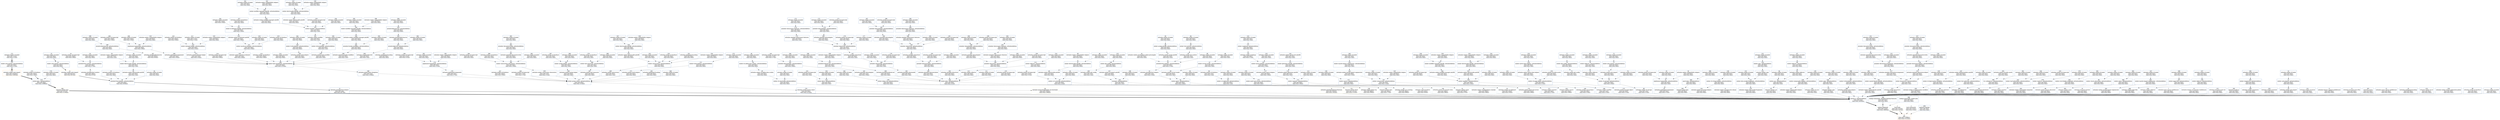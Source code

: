 digraph G { ratio = "auto"
 1 [shape=box, style=solid, colorscheme="rdylbu9", color=3, label="1\ninit\ntime.self (1298ms)\ntime.total (5142ms)"]
 4 -> 1 [penwidth=3]
 2 -> 1 [penwidth=1.5]
 3 -> 1 [penwidth=0.5]
 400 -> 1 [penwidth=0.5]
 2 [shape=box, style=solid, colorscheme="rdylbu9", color=5, label="2\nload-tasks\ntime.self (101ms)\ntime.total (101ms)"]
 3 [shape=box, style=solid, colorscheme="rdylbu9", color=6, label="3\nload-commands\ntime.self (55ms)\ntime.total (55ms)"]
 4 [shape=box, style=solid, colorscheme="rdylbu9", color=7, label="4\nlookup-command\ntime.self (22ms)\ntime.total (3683ms)"]
 5 -> 4 [penwidth=3]
 398 -> 4 [penwidth=1.5]
 399 -> 4 [penwidth=0.5]
 5 [shape=box, style=solid, colorscheme="rdylbu9", color=9, label="5\nnomad-ui: initializeAddons\ntime.self (1ms)\ntime.total (3656ms)"]
 269 -> 5 [penwidth=3]
 15 -> 5 [penwidth=1.5]
 276 -> 5 [penwidth=0.5]
 36 -> 5 [penwidth=0.5]
 14 -> 5 [penwidth=0.5]
 231 -> 5 [penwidth=0.5]
 238 -> 5 [penwidth=0.5]
 159 -> 5 [penwidth=0.5]
 42 -> 5 [penwidth=0.5]
 6 -> 5 [penwidth=0.5]
 104 -> 5 [penwidth=0.5]
 53 -> 5 [penwidth=0.5]
 95 -> 5 [penwidth=0.5]
 91 -> 5 [penwidth=0.5]
 374 -> 5 [penwidth=0.5]
 111 -> 5 [penwidth=0.5]
 156 -> 5 [penwidth=0.5]
 140 -> 5 [penwidth=0.5]
 248 -> 5 [penwidth=0.5]
 123 -> 5 [penwidth=0.5]
 69 -> 5 [penwidth=0.5]
 30 -> 5 [penwidth=0.5]
 394 -> 5 [penwidth=0.5]
 134 -> 5 [penwidth=0.5]
 9 -> 5 [penwidth=0.5]
 150 -> 5 [penwidth=0.5]
 82 -> 5 [penwidth=0.5]
 137 -> 5 [penwidth=0.5]
 130 -> 5 [penwidth=0.5]
 147 -> 5 [penwidth=0.5]
 386 -> 5 [penwidth=0.5]
 260 -> 5 [penwidth=0.5]
 215 -> 5 [penwidth=0.5]
 100 -> 5 [penwidth=0.5]
 96 -> 5 [penwidth=0.5]
 389 -> 5 [penwidth=0.5]
 241 -> 5 [penwidth=0.5]
 377 -> 5 [penwidth=0.5]
 263 -> 5 [penwidth=0.5]
 88 -> 5 [penwidth=0.5]
 383 -> 5 [penwidth=0.5]
 10 -> 5 [penwidth=0.5]
 245 -> 5 [penwidth=0.5]
 266 -> 5 [penwidth=0.5]
 235 -> 5 [penwidth=0.5]
 7 -> 5 [penwidth=0.5]
 13 -> 5 [penwidth=0.5]
 132 -> 5 [penwidth=0.5]
 393 -> 5 [penwidth=0.5]
 380 -> 5 [penwidth=0.5]
 103 -> 5 [penwidth=0.5]
 50 -> 5 [penwidth=0.5]
 131 -> 5 [penwidth=0.5]
 8 -> 5 [penwidth=0.5]
 11 -> 5 [penwidth=0.5]
 397 -> 5 [penwidth=0.5]
 12 -> 5 [penwidth=0.5]
 35 -> 5 [penwidth=0.5]
 133 -> 5 [penwidth=0.5]
 230 -> 5 [penwidth=0.5]
 99 -> 5 [penwidth=0.5]
 81 -> 5 [penwidth=0.5]
 6 [shape=box, style=solid, colorscheme="rdylbu9", color=7, label="6\ninitialize amd-transform\ntime.self (43ms)\ntime.total (43ms)"]
 7 [shape=box, style=solid, colorscheme="rdylbu9", color=9, label="7\ninitialize tests-server-middleware\ntime.self (0ms)\ntime.total (0ms)"]
 8 [shape=box, style=solid, colorscheme="rdylbu9", color=9, label="8\ninitialize history-support-middleware\ntime.self (0ms)\ntime.total (0ms)"]
 9 [shape=box, style=solid, colorscheme="rdylbu9", color=8, label="9\ninitialize ember-cli-inject-live-reload\ntime.self (8ms)\ntime.total (8ms)"]
 10 [shape=box, style=solid, colorscheme="rdylbu9", color=9, label="10\ninitialize broccoli-watcher\ntime.self (0ms)\ntime.total (0ms)"]
 11 [shape=box, style=solid, colorscheme="rdylbu9", color=9, label="11\ninitialize broccoli-serve-files\ntime.self (0ms)\ntime.total (0ms)"]
 12 [shape=box, style=solid, colorscheme="rdylbu9", color=9, label="12\ninitialize proxy-server-middleware\ntime.self (0ms)\ntime.total (0ms)"]
 13 [shape=box, style=solid, colorscheme="rdylbu9", color=9, label="13\ninitialize testem-url-rewriter-middleware\ntime.self (0ms)\ntime.total (0ms)"]
 14 [shape=box, style=solid, colorscheme="rdylbu9", color=5, label="14\ninitialize @ember/optional-features\ntime.self (182ms)\ntime.total (182ms)"]
 15 [shape=box, style=solid, colorscheme="rdylbu9", color=9, label="15\ninitialize @ember/test-helpers\ntime.self (1ms)\ntime.total (927ms)"]
 16 -> 15 [penwidth=1.5]
 16 [shape=box, style=solid, colorscheme="rdylbu9", color=9, label="16\n@ember/test-helpers: initializeAddons\ntime.self (0ms)\ntime.total (926ms)"]
 21 -> 16 [penwidth=1.5]
 17 -> 16 [penwidth=0.5]
 25 -> 16 [penwidth=0.5]
 26 -> 16 [penwidth=0.5]
 24 -> 16 [penwidth=0.5]
 17 [shape=box, style=solid, colorscheme="rdylbu9", color=7, label="17\ninitialize @ember/test-waiters\ntime.self (39ms)\ntime.total (67ms)"]
 18 -> 17 [penwidth=0.5]
 18 [shape=box, style=solid, colorscheme="rdylbu9", color=9, label="18\n@ember/test-waiters: initializeAddons\ntime.self (0ms)\ntime.total (27ms)"]
 19 -> 18 [penwidth=0.5]
 20 -> 18 [penwidth=0.5]
 19 [shape=box, style=solid, colorscheme="rdylbu9", color=7, label="19\ninitialize ember-cli-typescript\ntime.self (18ms)\ntime.total (18ms)"]
 20 [shape=box, style=solid, colorscheme="rdylbu9", color=8, label="20\ninitialize ember-cli-babel\ntime.self (9ms)\ntime.total (9ms)"]
 21 [shape=box, style=solid, colorscheme="rdylbu9", color=4, label="21\ninitialize ember-auto-import\ntime.self (851ms)\ntime.total (851ms)"]
 22 -> 21 [penwidth=1.5]
 22 [shape=box, style=solid, colorscheme="rdylbu9", color=9, label="22\nember-auto-import: initializeAddons\ntime.self (0ms)\ntime.total (0ms)"]
 23 -> 22 [penwidth=1.5]
 23 [shape=box, style=solid, colorscheme="rdylbu9", color=9, label="23\ninitialize ember-cli-babel\ntime.self (0ms)\ntime.total (0ms)"]
 24 [shape=box, style=solid, colorscheme="rdylbu9", color=9, label="24\ninitialize ember-cli-babel\ntime.self (0ms)\ntime.total (0ms)"]
 25 [shape=box, style=solid, colorscheme="rdylbu9", color=9, label="25\ninitialize ember-cli-htmlbars\ntime.self (4ms)\ntime.total (4ms)"]
 26 [shape=box, style=solid, colorscheme="rdylbu9", color=9, label="26\ninitialize ember-destroyable-polyfill\ntime.self (0ms)\ntime.total (2ms)"]
 27 -> 26 [penwidth=0.5]
 27 [shape=box, style=solid, colorscheme="rdylbu9", color=9, label="27\nember-destroyable-polyfill: initializeAddons\ntime.self (0ms)\ntime.total (1ms)"]
 29 -> 27 [penwidth=0.5]
 28 -> 27 [penwidth=0.5]
 28 [shape=box, style=solid, colorscheme="rdylbu9", color=9, label="28\ninitialize ember-cli-babel\ntime.self (0ms)\ntime.total (0ms)"]
 29 [shape=box, style=solid, colorscheme="rdylbu9", color=9, label="29\ninitialize ember-compatibility-helpers\ntime.self (1ms)\ntime.total (1ms)"]
 30 [shape=box, style=solid, colorscheme="rdylbu9", color=8, label="30\ninitialize @glimmer/component\ntime.self (5ms)\ntime.total (11ms)"]
 31 -> 30 [penwidth=0.5]
 31 [shape=box, style=solid, colorscheme="rdylbu9", color=9, label="31\n@glimmer/component: initializeAddons\ntime.self (0ms)\ntime.total (5ms)"]
 32 -> 31 [penwidth=0.5]
 33 -> 31 [penwidth=0.5]
 34 -> 31 [penwidth=0.5]
 32 [shape=box, style=solid, colorscheme="rdylbu9", color=8, label="32\ninitialize ember-cli-typescript\ntime.self (5ms)\ntime.total (5ms)"]
 33 [shape=box, style=solid, colorscheme="rdylbu9", color=9, label="33\ninitialize ember-cli-babel\ntime.self (0ms)\ntime.total (0ms)"]
 34 [shape=box, style=solid, colorscheme="rdylbu9", color=9, label="34\ninitialize ember-compatibility-helpers\ntime.self (0ms)\ntime.total (0ms)"]
 35 [shape=box, style=solid, colorscheme="rdylbu9", color=9, label="35\ninitialize @glimmer/tracking\ntime.self (0ms)\ntime.total (0ms)"]
 36 [shape=box, style=solid, colorscheme="rdylbu9", color=5, label="36\ninitialize @storybook/ember-cli-storybook\ntime.self (195ms)\ntime.total (196ms)"]
 37 -> 36 [penwidth=0.5]
 37 [shape=box, style=solid, colorscheme="rdylbu9", color=9, label="37\nember-cli-storybook: initializeAddons\ntime.self (0ms)\ntime.total (0ms)"]
 38 -> 37 [penwidth=0.5]
 41 -> 37 [penwidth=0.5]
 38 [shape=box, style=solid, colorscheme="rdylbu9", color=9, label="38\ninitialize ember-cli-addon-docs-yuidoc\ntime.self (0ms)\ntime.total (0ms)"]
 39 -> 38 [penwidth=0.5]
 39 [shape=box, style=solid, colorscheme="rdylbu9", color=9, label="39\nember-cli-addon-docs-yuidoc: initializeAddons\ntime.self (0ms)\ntime.total (0ms)"]
 40 -> 39 [penwidth=0.5]
 40 [shape=box, style=solid, colorscheme="rdylbu9", color=9, label="40\ninitialize ember-cli-babel\ntime.self (0ms)\ntime.total (0ms)"]
 41 [shape=box, style=solid, colorscheme="rdylbu9", color=9, label="41\ninitialize ember-cli-babel\ntime.self (0ms)\ntime.total (0ms)"]
 42 [shape=box, style=solid, colorscheme="rdylbu9", color=7, label="42\ninitialize ember-a11y-testing\ntime.self (46ms)\ntime.total (69ms)"]
 43 -> 42 [penwidth=0.5]
 43 [shape=box, style=solid, colorscheme="rdylbu9", color=9, label="43\nember-a11y-testing: initializeAddons\ntime.self (0ms)\ntime.total (22ms)"]
 44 -> 43 [penwidth=0.5]
 46 -> 43 [penwidth=0.5]
 45 -> 43 [penwidth=0.5]
 44 [shape=box, style=solid, colorscheme="rdylbu9", color=7, label="44\ninitialize ember-cli-typescript\ntime.self (21ms)\ntime.total (21ms)"]
 45 [shape=box, style=solid, colorscheme="rdylbu9", color=9, label="45\ninitialize ember-cli-babel\ntime.self (0ms)\ntime.total (0ms)"]
 46 [shape=box, style=solid, colorscheme="rdylbu9", color=9, label="46\ninitialize ember-destroyable-polyfill\ntime.self (0ms)\ntime.total (0ms)"]
 47 -> 46 [penwidth=0.5]
 47 [shape=box, style=solid, colorscheme="rdylbu9", color=9, label="47\nember-destroyable-polyfill: initializeAddons\ntime.self (0ms)\ntime.total (0ms)"]
 49 -> 47 [penwidth=0.5]
 48 -> 47 [penwidth=0.5]
 48 [shape=box, style=solid, colorscheme="rdylbu9", color=9, label="48\ninitialize ember-cli-babel\ntime.self (0ms)\ntime.total (0ms)"]
 49 [shape=box, style=solid, colorscheme="rdylbu9", color=9, label="49\ninitialize ember-compatibility-helpers\ntime.self (0ms)\ntime.total (0ms)"]
 50 [shape=box, style=solid, colorscheme="rdylbu9", color=9, label="50\ninitialize ember-auto-import\ntime.self (0ms)\ntime.total (0ms)"]
 51 -> 50 [penwidth=0.5]
 51 [shape=box, style=solid, colorscheme="rdylbu9", color=9, label="51\nember-auto-import: initializeAddons\ntime.self (0ms)\ntime.total (0ms)"]
 52 -> 51 [penwidth=0.5]
 52 [shape=box, style=solid, colorscheme="rdylbu9", color=9, label="52\ninitialize ember-cli-babel\ntime.self (0ms)\ntime.total (0ms)"]
 53 [shape=box, style=solid, colorscheme="rdylbu9", color=7, label="53\ninitialize ember-qunit\ntime.self (19ms)\ntime.total (37ms)"]
 54 -> 53 [penwidth=0.5]
 54 [shape=box, style=solid, colorscheme="rdylbu9", color=9, label="54\nember-qunit: initializeAddons\ntime.self (0ms)\ntime.total (18ms)"]
 55 -> 54 [penwidth=0.5]
 66 -> 54 [penwidth=0.5]
 65 -> 54 [penwidth=0.5]
 55 [shape=box, style=solid, colorscheme="rdylbu9", color=9, label="55\ninitialize @ember/test-helpers\ntime.self (1ms)\ntime.total (12ms)"]
 56 -> 55 [penwidth=0.5]
 56 [shape=box, style=solid, colorscheme="rdylbu9", color=9, label="56\n@ember/test-helpers: initializeAddons\ntime.self (0ms)\ntime.total (11ms)"]
 61 -> 56 [penwidth=0.5]
 57 -> 56 [penwidth=0.5]
 62 -> 56 [penwidth=0.5]
 60 -> 56 [penwidth=0.5]
 57 [shape=box, style=solid, colorscheme="rdylbu9", color=9, label="57\ninitialize ember-assign-polyfill\ntime.self (2ms)\ntime.total (2ms)"]
 58 -> 57 [penwidth=0.5]
 58 [shape=box, style=solid, colorscheme="rdylbu9", color=9, label="58\nember-assign-polyfill: initializeAddons\ntime.self (0ms)\ntime.total (0ms)"]
 59 -> 58 [penwidth=0.5]
 59 [shape=box, style=solid, colorscheme="rdylbu9", color=9, label="59\ninitialize ember-cli-babel\ntime.self (0ms)\ntime.total (0ms)"]
 60 [shape=box, style=solid, colorscheme="rdylbu9", color=9, label="60\ninitialize ember-cli-babel\ntime.self (0ms)\ntime.total (0ms)"]
 61 [shape=box, style=solid, colorscheme="rdylbu9", color=8, label="61\ninitialize ember-cli-htmlbars-inline-precompile\ntime.self (5ms)\ntime.total (5ms)"]
 62 [shape=box, style=solid, colorscheme="rdylbu9", color=9, label="62\ninitialize ember-test-waiters\ntime.self (2ms)\ntime.total (2ms)"]
 63 -> 62 [penwidth=0.5]
 63 [shape=box, style=solid, colorscheme="rdylbu9", color=9, label="63\nember-test-waiters: initializeAddons\ntime.self (0ms)\ntime.total (0ms)"]
 64 -> 63 [penwidth=0.5]
 64 [shape=box, style=solid, colorscheme="rdylbu9", color=9, label="64\ninitialize ember-cli-babel\ntime.self (0ms)\ntime.total (0ms)"]
 65 [shape=box, style=solid, colorscheme="rdylbu9", color=9, label="65\ninitialize ember-cli-babel\ntime.self (0ms)\ntime.total (0ms)"]
 66 [shape=box, style=solid, colorscheme="rdylbu9", color=9, label="66\ninitialize ember-cli-test-loader\ntime.self (0ms)\ntime.total (5ms)"]
 67 -> 66 [penwidth=0.5]
 67 [shape=box, style=solid, colorscheme="rdylbu9", color=9, label="67\nember-cli-test-loader: initializeAddons\ntime.self (0ms)\ntime.total (5ms)"]
 68 -> 67 [penwidth=0.5]
 68 [shape=box, style=solid, colorscheme="rdylbu9", color=8, label="68\ninitialize ember-cli-babel\ntime.self (5ms)\ntime.total (5ms)"]
 69 [shape=box, style=solid, colorscheme="rdylbu9", color=9, label="69\ninitialize ember-cli-mirage\ntime.self (1ms)\ntime.total (11ms)"]
 70 -> 69 [penwidth=0.5]
 70 [shape=box, style=solid, colorscheme="rdylbu9", color=9, label="70\nember-cli-mirage: initializeAddons\ntime.self (0ms)\ntime.total (10ms)"]
 75 -> 70 [penwidth=0.5]
 78 -> 70 [penwidth=0.5]
 71 -> 70 [penwidth=0.5]
 74 -> 70 [penwidth=0.5]
 71 [shape=box, style=solid, colorscheme="rdylbu9", color=9, label="71\ninitialize ember-auto-import\ntime.self (0ms)\ntime.total (0ms)"]
 72 -> 71 [penwidth=0.5]
 72 [shape=box, style=solid, colorscheme="rdylbu9", color=9, label="72\nember-auto-import: initializeAddons\ntime.self (0ms)\ntime.total (0ms)"]
 73 -> 72 [penwidth=0.5]
 73 [shape=box, style=solid, colorscheme="rdylbu9", color=9, label="73\ninitialize ember-cli-babel\ntime.self (0ms)\ntime.total (0ms)"]
 74 [shape=box, style=solid, colorscheme="rdylbu9", color=9, label="74\ninitialize ember-cli-babel\ntime.self (0ms)\ntime.total (0ms)"]
 75 [shape=box, style=solid, colorscheme="rdylbu9", color=9, label="75\ninitialize ember-get-config\ntime.self (1ms)\ntime.total (5ms)"]
 76 -> 75 [penwidth=0.5]
 76 [shape=box, style=solid, colorscheme="rdylbu9", color=9, label="76\nember-get-config: initializeAddons\ntime.self (0ms)\ntime.total (4ms)"]
 77 -> 76 [penwidth=0.5]
 77 [shape=box, style=solid, colorscheme="rdylbu9", color=9, label="77\ninitialize ember-cli-babel\ntime.self (4ms)\ntime.total (4ms)"]
 78 [shape=box, style=solid, colorscheme="rdylbu9", color=9, label="78\ninitialize ember-inflector\ntime.self (0ms)\ntime.total (4ms)"]
 79 -> 78 [penwidth=0.5]
 79 [shape=box, style=solid, colorscheme="rdylbu9", color=9, label="79\nember-inflector: initializeAddons\ntime.self (0ms)\ntime.total (3ms)"]
 80 -> 79 [penwidth=0.5]
 80 [shape=box, style=solid, colorscheme="rdylbu9", color=9, label="80\ninitialize ember-cli-babel\ntime.self (3ms)\ntime.total (3ms)"]
 81 [shape=box, style=solid, colorscheme="rdylbu9", color=9, label="81\ninitialize ember-cli-babel\ntime.self (0ms)\ntime.total (0ms)"]
 82 [shape=box, style=solid, colorscheme="rdylbu9", color=9, label="82\ninitialize ember-can\ntime.self (0ms)\ntime.total (6ms)"]
 83 -> 82 [penwidth=0.5]
 83 [shape=box, style=solid, colorscheme="rdylbu9", color=9, label="83\nember-can: initializeAddons\ntime.self (0ms)\ntime.total (5ms)"]
 84 -> 83 [penwidth=0.5]
 85 -> 83 [penwidth=0.5]
 84 [shape=box, style=solid, colorscheme="rdylbu9", color=9, label="84\ninitialize ember-cli-babel\ntime.self (4ms)\ntime.total (4ms)"]
 85 [shape=box, style=solid, colorscheme="rdylbu9", color=9, label="85\ninitialize ember-inflector\ntime.self (0ms)\ntime.total (0ms)"]
 86 -> 85 [penwidth=0.5]
 86 [shape=box, style=solid, colorscheme="rdylbu9", color=9, label="86\nember-inflector: initializeAddons\ntime.self (0ms)\ntime.total (0ms)"]
 87 -> 86 [penwidth=0.5]
 87 [shape=box, style=solid, colorscheme="rdylbu9", color=9, label="87\ninitialize ember-cli-babel\ntime.self (0ms)\ntime.total (0ms)"]
 88 [shape=box, style=solid, colorscheme="rdylbu9", color=9, label="88\ninitialize ember-classic-decorator\ntime.self (0ms)\ntime.total (0ms)"]
 89 -> 88 [penwidth=0.5]
 89 [shape=box, style=solid, colorscheme="rdylbu9", color=9, label="89\nember-classic-decorator: initializeAddons\ntime.self (0ms)\ntime.total (0ms)"]
 90 -> 89 [penwidth=0.5]
 90 [shape=box, style=solid, colorscheme="rdylbu9", color=9, label="90\ninitialize ember-cli-babel\ntime.self (0ms)\ntime.total (0ms)"]
 91 [shape=box, style=solid, colorscheme="rdylbu9", color=7, label="91\ninitialize ember-cli-clipboard\ntime.self (33ms)\ntime.total (35ms)"]
 92 -> 91 [penwidth=0.5]
 92 [shape=box, style=solid, colorscheme="rdylbu9", color=9, label="92\nember-cli-clipboard: initializeAddons\ntime.self (0ms)\ntime.total (1ms)"]
 94 -> 92 [penwidth=0.5]
 93 -> 92 [penwidth=0.5]
 93 [shape=box, style=solid, colorscheme="rdylbu9", color=9, label="93\ninitialize ember-cli-babel\ntime.self (0ms)\ntime.total (0ms)"]
 94 [shape=box, style=solid, colorscheme="rdylbu9", color=9, label="94\ninitialize ember-cli-htmlbars\ntime.self (1ms)\ntime.total (1ms)"]
 95 [shape=box, style=solid, colorscheme="rdylbu9", color=7, label="95\ninitialize ember-cli-dependency-checker\ntime.self (36ms)\ntime.total (36ms)"]
 96 [shape=box, style=solid, colorscheme="rdylbu9", color=9, label="96\ninitialize ember-test-selectors\ntime.self (0ms)\ntime.total (1ms)"]
 97 -> 96 [penwidth=0.5]
 97 [shape=box, style=solid, colorscheme="rdylbu9", color=9, label="97\nember-test-selectors: initializeAddons\ntime.self (0ms)\ntime.total (0ms)"]
 98 -> 97 [penwidth=0.5]
 98 [shape=box, style=solid, colorscheme="rdylbu9", color=9, label="98\ninitialize ember-cli-babel\ntime.self (0ms)\ntime.total (0ms)"]
 99 [shape=box, style=solid, colorscheme="rdylbu9", color=9, label="99\ninitialize ember-cli-htmlbars\ntime.self (0ms)\ntime.total (0ms)"]
 100 [shape=box, style=solid, colorscheme="rdylbu9", color=9, label="100\ninitialize ember-cli-deprecation-workflow\ntime.self (0ms)\ntime.total (1ms)"]
 101 -> 100 [penwidth=0.5]
 101 [shape=box, style=solid, colorscheme="rdylbu9", color=9, label="101\nember-cli-deprecation-workflow: initializeAddons\ntime.self (0ms)\ntime.total (0ms)"]
 102 -> 101 [penwidth=0.5]
 102 [shape=box, style=solid, colorscheme="rdylbu9", color=9, label="102\ninitialize ember-debug-handlers-polyfill\ntime.self (0ms)\ntime.total (0ms)"]
 103 [shape=box, style=solid, colorscheme="rdylbu9", color=9, label="103\ninitialize ember-cli-funnel\ntime.self (0ms)\ntime.total (0ms)"]
 104 [shape=box, style=solid, colorscheme="rdylbu9", color=7, label="104\ninitialize ember-cli-moment-shim\ntime.self (36ms)\ntime.total (38ms)"]
 105 -> 104 [penwidth=0.5]
 105 [shape=box, style=solid, colorscheme="rdylbu9", color=9, label="105\nmoment: initializeAddons\ntime.self (0ms)\ntime.total (2ms)"]
 108 -> 105 [penwidth=0.5]
 107 -> 105 [penwidth=0.5]
 106 -> 105 [penwidth=0.5]
 106 [shape=box, style=solid, colorscheme="rdylbu9", color=9, label="106\ninitialize ember-cli-babel\ntime.self (0ms)\ntime.total (0ms)"]
 107 [shape=box, style=solid, colorscheme="rdylbu9", color=9, label="107\ninitialize ember-cli-import-polyfill\ntime.self (0ms)\ntime.total (0ms)"]
 108 [shape=box, style=solid, colorscheme="rdylbu9", color=9, label="108\ninitialize ember-get-config\ntime.self (1ms)\ntime.total (1ms)"]
 109 -> 108 [penwidth=0.5]
 109 [shape=box, style=solid, colorscheme="rdylbu9", color=9, label="109\nember-get-config: initializeAddons\ntime.self (0ms)\ntime.total (0ms)"]
 110 -> 109 [penwidth=0.5]
 110 [shape=box, style=solid, colorscheme="rdylbu9", color=9, label="110\ninitialize ember-cli-babel\ntime.self (0ms)\ntime.total (0ms)"]
 111 [shape=box, style=solid, colorscheme="rdylbu9", color=9, label="111\ninitialize ember-moment\ntime.self (0ms)\ntime.total (27ms)"]
 112 -> 111 [penwidth=0.5]
 112 [shape=box, style=solid, colorscheme="rdylbu9", color=9, label="112\nember-moment: initializeAddons\ntime.self (0ms)\ntime.total (26ms)"]
 117 -> 112 [penwidth=0.5]
 114 -> 112 [penwidth=0.5]
 113 -> 112 [penwidth=0.5]
 113 [shape=box, style=solid, colorscheme="rdylbu9", color=9, label="113\ninitialize ember-cli-babel\ntime.self (4ms)\ntime.total (4ms)"]
 114 [shape=box, style=solid, colorscheme="rdylbu9", color=9, label="114\ninitialize ember-getowner-polyfill\ntime.self (2ms)\ntime.total (5ms)"]
 115 -> 114 [penwidth=0.5]
 115 [shape=box, style=solid, colorscheme="rdylbu9", color=9, label="115\nember-getowner-polyfill: initializeAddons\ntime.self (0ms)\ntime.total (2ms)"]
 116 -> 115 [penwidth=0.5]
 116 [shape=box, style=solid, colorscheme="rdylbu9", color=9, label="116\ninitialize ember-factory-for-polyfill\ntime.self (2ms)\ntime.total (2ms)"]
 117 [shape=box, style=solid, colorscheme="rdylbu9", color=9, label="117\ninitialize ember-macro-helpers\ntime.self (0ms)\ntime.total (16ms)"]
 118 -> 117 [penwidth=0.5]
 118 [shape=box, style=solid, colorscheme="rdylbu9", color=9, label="118\nember-macro-helpers: initializeAddons\ntime.self (0ms)\ntime.total (15ms)"]
 120 -> 118 [penwidth=0.5]
 119 -> 118 [penwidth=0.5]
 119 [shape=box, style=solid, colorscheme="rdylbu9", color=9, label="119\ninitialize ember-cli-babel\ntime.self (3ms)\ntime.total (3ms)"]
 120 [shape=box, style=solid, colorscheme="rdylbu9", color=8, label="120\ninitialize ember-weakmap\ntime.self (8ms)\ntime.total (11ms)"]
 121 -> 120 [penwidth=0.5]
 121 [shape=box, style=solid, colorscheme="rdylbu9", color=9, label="121\nember-weakmap: initializeAddons\ntime.self (0ms)\ntime.total (3ms)"]
 122 -> 121 [penwidth=0.5]
 122 [shape=box, style=solid, colorscheme="rdylbu9", color=9, label="122\ninitialize ember-cli-babel\ntime.self (3ms)\ntime.total (3ms)"]
 123 [shape=box, style=solid, colorscheme="rdylbu9", color=9, label="123\ninitialize ember-cli-page-object\ntime.self (0ms)\ntime.total (11ms)"]
 124 -> 123 [penwidth=0.5]
 124 [shape=box, style=solid, colorscheme="rdylbu9", color=9, label="124\nember-cli-page-object: initializeAddons\ntime.self (0ms)\ntime.total (11ms)"]
 125 -> 124 [penwidth=0.5]
 127 -> 124 [penwidth=0.5]
 126 -> 124 [penwidth=0.5]
 125 [shape=box, style=solid, colorscheme="rdylbu9", color=8, label="125\ninitialize ember-cli-babel\ntime.self (5ms)\ntime.total (5ms)"]
 126 [shape=box, style=solid, colorscheme="rdylbu9", color=9, label="126\ninitialize ember-cli-node-assets\ntime.self (0ms)\ntime.total (0ms)"]
 127 [shape=box, style=solid, colorscheme="rdylbu9", color=9, label="127\ninitialize ember-native-dom-helpers\ntime.self (0ms)\ntime.total (4ms)"]
 128 -> 127 [penwidth=0.5]
 128 [shape=box, style=solid, colorscheme="rdylbu9", color=9, label="128\nember-native-dom-helpers: initializeAddons\ntime.self (0ms)\ntime.total (3ms)"]
 129 -> 128 [penwidth=0.5]
 129 [shape=box, style=solid, colorscheme="rdylbu9", color=9, label="129\ninitialize ember-cli-babel\ntime.self (3ms)\ntime.total (3ms)"]
 130 [shape=box, style=solid, colorscheme="rdylbu9", color=8, label="130\ninitialize ember-cli-sass\ntime.self (5ms)\ntime.total (5ms)"]
 131 [shape=box, style=solid, colorscheme="rdylbu9", color=9, label="131\ninitialize ember-cli-terser\ntime.self (0ms)\ntime.total (0ms)"]
 132 [shape=box, style=solid, colorscheme="rdylbu9", color=9, label="132\ninitialize broccoli-asset-rev\ntime.self (0ms)\ntime.total (0ms)"]
 133 [shape=box, style=solid, colorscheme="rdylbu9", color=9, label="133\ninitialize ember-cli-sri\ntime.self (0ms)\ntime.total (0ms)"]
 134 [shape=box, style=solid, colorscheme="rdylbu9", color=8, label="134\ninitialize ember-cli-string-helpers\ntime.self (5ms)\ntime.total (9ms)"]
 135 -> 134 [penwidth=0.5]
 135 [shape=box, style=solid, colorscheme="rdylbu9", color=9, label="135\nember-cli-string-helpers: initializeAddons\ntime.self (0ms)\ntime.total (4ms)"]
 136 -> 135 [penwidth=0.5]
 136 [shape=box, style=solid, colorscheme="rdylbu9", color=9, label="136\ninitialize ember-cli-babel\ntime.self (4ms)\ntime.total (4ms)"]
 137 [shape=box, style=solid, colorscheme="rdylbu9", color=8, label="137\ninitialize ember-composable-helpers\ntime.self (5ms)\ntime.total (5ms)"]
 138 -> 137 [penwidth=0.5]
 138 [shape=box, style=solid, colorscheme="rdylbu9", color=9, label="138\nember-composable-helpers: initializeAddons\ntime.self (0ms)\ntime.total (0ms)"]
 139 -> 138 [penwidth=0.5]
 139 [shape=box, style=solid, colorscheme="rdylbu9", color=9, label="139\ninitialize ember-cli-babel\ntime.self (0ms)\ntime.total (0ms)"]
 140 [shape=box, style=solid, colorscheme="rdylbu9", color=9, label="140\ninitialize ember-concurrency\ntime.self (0ms)\ntime.total (13ms)"]
 141 -> 140 [penwidth=0.5]
 141 [shape=box, style=solid, colorscheme="rdylbu9", color=9, label="141\nember-concurrency: initializeAddons\ntime.self (0ms)\ntime.total (12ms)"]
 144 -> 141 [penwidth=0.5]
 142 -> 141 [penwidth=0.5]
 143 -> 141 [penwidth=0.5]
 142 [shape=box, style=solid, colorscheme="rdylbu9", color=9, label="142\ninitialize ember-cli-babel\ntime.self (0ms)\ntime.total (0ms)"]
 143 [shape=box, style=solid, colorscheme="rdylbu9", color=9, label="143\ninitialize ember-compatibility-helpers\ntime.self (0ms)\ntime.total (0ms)"]
 144 [shape=box, style=solid, colorscheme="rdylbu9", color=8, label="144\ninitialize ember-maybe-import-regenerator\ntime.self (8ms)\ntime.total (12ms)"]
 145 -> 144 [penwidth=0.5]
 145 [shape=box, style=solid, colorscheme="rdylbu9", color=9, label="145\nember-maybe-import-regenerator: initializeAddons\ntime.self (0ms)\ntime.total (3ms)"]
 146 -> 145 [penwidth=0.5]
 146 [shape=box, style=solid, colorscheme="rdylbu9", color=9, label="146\ninitialize ember-cli-babel\ntime.self (3ms)\ntime.total (3ms)"]
 147 [shape=box, style=solid, colorscheme="rdylbu9", color=9, label="147\ninitialize ember-copy\ntime.self (0ms)\ntime.total (4ms)"]
 148 -> 147 [penwidth=0.5]
 148 [shape=box, style=solid, colorscheme="rdylbu9", color=9, label="148\nember-copy: initializeAddons\ntime.self (0ms)\ntime.total (3ms)"]
 149 -> 148 [penwidth=0.5]
 149 [shape=box, style=solid, colorscheme="rdylbu9", color=9, label="149\ninitialize ember-cli-babel\ntime.self (3ms)\ntime.total (3ms)"]
 150 [shape=box, style=solid, colorscheme="rdylbu9", color=9, label="150\ninitialize ember-data-model-fragments\ntime.self (2ms)\ntime.total (6ms)"]
 151 -> 150 [penwidth=0.5]
 151 [shape=box, style=solid, colorscheme="rdylbu9", color=9, label="151\nember-data-model-fragments: initializeAddons\ntime.self (0ms)\ntime.total (4ms)"]
 152 -> 151 [penwidth=0.5]
 153 -> 151 [penwidth=0.5]
 152 [shape=box, style=solid, colorscheme="rdylbu9", color=9, label="152\ninitialize ember-cli-babel\ntime.self (3ms)\ntime.total (3ms)"]
 153 [shape=box, style=solid, colorscheme="rdylbu9", color=9, label="153\ninitialize ember-copy\ntime.self (0ms)\ntime.total (0ms)"]
 154 -> 153 [penwidth=0.5]
 154 [shape=box, style=solid, colorscheme="rdylbu9", color=9, label="154\nember-copy: initializeAddons\ntime.self (0ms)\ntime.total (0ms)"]
 155 -> 154 [penwidth=0.5]
 155 [shape=box, style=solid, colorscheme="rdylbu9", color=9, label="155\ninitialize ember-cli-babel\ntime.self (0ms)\ntime.total (0ms)"]
 156 [shape=box, style=solid, colorscheme="rdylbu9", color=7, label="156\ninitialize ember-source\ntime.self (18ms)\ntime.total (18ms)"]
 157 -> 156 [penwidth=0.5]
 157 [shape=box, style=solid, colorscheme="rdylbu9", color=9, label="157\nember-source: initializeAddons\ntime.self (0ms)\ntime.total (0ms)"]
 158 -> 157 [penwidth=0.5]
 158 [shape=box, style=solid, colorscheme="rdylbu9", color=9, label="158\ninitialize ember-cli-babel\ntime.self (0ms)\ntime.total (0ms)"]
 159 [shape=box, style=solid, colorscheme="rdylbu9", color=7, label="159\ninitialize ember-data\ntime.self (40ms)\ntime.total (71ms)"]
 160 -> 159 [penwidth=0.5]
 160 [shape=box, style=solid, colorscheme="rdylbu9", color=9, label="160\nember-data: initializeAddons\ntime.self (0ms)\ntime.total (31ms)"]
 161 -> 160 [penwidth=0.5]
 206 -> 160 [penwidth=0.5]
 165 -> 160 [penwidth=0.5]
 180 -> 160 [penwidth=0.5]
 195 -> 160 [penwidth=0.5]
 212 -> 160 [penwidth=0.5]
 211 -> 160 [penwidth=0.5]
 210 -> 160 [penwidth=0.5]
 161 [shape=box, style=solid, colorscheme="rdylbu9", color=9, label="161\ninitialize @ember-data/adapter\ntime.self (1ms)\ntime.total (19ms)"]
 162 -> 161 [penwidth=0.5]
 162 [shape=box, style=solid, colorscheme="rdylbu9", color=9, label="162\n@ember-data/adapter: initializeAddons\ntime.self (0ms)\ntime.total (18ms)"]
 163 -> 162 [penwidth=0.5]
 164 -> 162 [penwidth=0.5]
 163 [shape=box, style=solid, colorscheme="rdylbu9", color=7, label="163\ninitialize ember-cli-typescript\ntime.self (17ms)\ntime.total (17ms)"]
 164 [shape=box, style=solid, colorscheme="rdylbu9", color=9, label="164\ninitialize ember-cli-babel\ntime.self (0ms)\ntime.total (0ms)"]
 165 [shape=box, style=solid, colorscheme="rdylbu9", color=9, label="165\ninitialize @ember-data/model\ntime.self (0ms)\ntime.total (3ms)"]
 166 -> 165 [penwidth=0.5]
 166 [shape=box, style=solid, colorscheme="rdylbu9", color=9, label="166\n@ember-data/model: initializeAddons\ntime.self (0ms)\ntime.total (2ms)"]
 167 -> 166 [penwidth=0.5]
 179 -> 166 [penwidth=0.5]
 178 -> 166 [penwidth=0.5]
 167 [shape=box, style=solid, colorscheme="rdylbu9", color=9, label="167\ninitialize @ember-data/store\ntime.self (0ms)\ntime.total (2ms)"]
 168 -> 167 [penwidth=0.5]
 168 [shape=box, style=solid, colorscheme="rdylbu9", color=9, label="168\n@ember-data/store: initializeAddons\ntime.self (0ms)\ntime.total (1ms)"]
 173 -> 168 [penwidth=0.5]
 169 -> 168 [penwidth=0.5]
 176 -> 168 [penwidth=0.5]
 177 -> 168 [penwidth=0.5]
 169 [shape=box, style=solid, colorscheme="rdylbu9", color=9, label="169\ninitialize @ember-data/adapter\ntime.self (0ms)\ntime.total (0ms)"]
 170 -> 169 [penwidth=0.5]
 170 [shape=box, style=solid, colorscheme="rdylbu9", color=9, label="170\n@ember-data/adapter: initializeAddons\ntime.self (0ms)\ntime.total (0ms)"]
 172 -> 170 [penwidth=0.5]
 171 -> 170 [penwidth=0.5]
 171 [shape=box, style=solid, colorscheme="rdylbu9", color=9, label="171\ninitialize ember-cli-typescript\ntime.self (0ms)\ntime.total (0ms)"]
 172 [shape=box, style=solid, colorscheme="rdylbu9", color=9, label="172\ninitialize ember-cli-babel\ntime.self (0ms)\ntime.total (0ms)"]
 173 [shape=box, style=solid, colorscheme="rdylbu9", color=9, label="173\ninitialize @ember-data/canary-features\ntime.self (0ms)\ntime.total (1ms)"]
 174 -> 173 [penwidth=0.5]
 174 [shape=box, style=solid, colorscheme="rdylbu9", color=9, label="174\n@ember-data/canary-features: initializeAddons\ntime.self (0ms)\ntime.total (0ms)"]
 175 -> 174 [penwidth=0.5]
 175 [shape=box, style=solid, colorscheme="rdylbu9", color=9, label="175\ninitialize ember-cli-babel\ntime.self (0ms)\ntime.total (0ms)"]
 176 [shape=box, style=solid, colorscheme="rdylbu9", color=9, label="176\ninitialize ember-cli-typescript\ntime.self (0ms)\ntime.total (0ms)"]
 177 [shape=box, style=solid, colorscheme="rdylbu9", color=9, label="177\ninitialize ember-cli-babel\ntime.self (0ms)\ntime.total (0ms)"]
 178 [shape=box, style=solid, colorscheme="rdylbu9", color=9, label="178\ninitialize ember-cli-typescript\ntime.self (0ms)\ntime.total (0ms)"]
 179 [shape=box, style=solid, colorscheme="rdylbu9", color=9, label="179\ninitialize ember-cli-babel\ntime.self (0ms)\ntime.total (0ms)"]
 180 [shape=box, style=solid, colorscheme="rdylbu9", color=9, label="180\ninitialize @ember-data/serializer\ntime.self (0ms)\ntime.total (1ms)"]
 181 -> 180 [penwidth=0.5]
 181 [shape=box, style=solid, colorscheme="rdylbu9", color=9, label="181\n@ember-data/serializer: initializeAddons\ntime.self (0ms)\ntime.total (0ms)"]
 182 -> 181 [penwidth=0.5]
 193 -> 181 [penwidth=0.5]
 194 -> 181 [penwidth=0.5]
 182 [shape=box, style=solid, colorscheme="rdylbu9", color=9, label="182\ninitialize @ember-data/store\ntime.self (0ms)\ntime.total (0ms)"]
 183 -> 182 [penwidth=0.5]
 183 [shape=box, style=solid, colorscheme="rdylbu9", color=9, label="183\n@ember-data/store: initializeAddons\ntime.self (0ms)\ntime.total (0ms)"]
 184 -> 183 [penwidth=0.5]
 188 -> 183 [penwidth=0.5]
 192 -> 183 [penwidth=0.5]
 191 -> 183 [penwidth=0.5]
 184 [shape=box, style=solid, colorscheme="rdylbu9", color=9, label="184\ninitialize @ember-data/adapter\ntime.self (0ms)\ntime.total (0ms)"]
 185 -> 184 [penwidth=0.5]
 185 [shape=box, style=solid, colorscheme="rdylbu9", color=9, label="185\n@ember-data/adapter: initializeAddons\ntime.self (0ms)\ntime.total (0ms)"]
 187 -> 185 [penwidth=0.5]
 186 -> 185 [penwidth=0.5]
 186 [shape=box, style=solid, colorscheme="rdylbu9", color=9, label="186\ninitialize ember-cli-typescript\ntime.self (0ms)\ntime.total (0ms)"]
 187 [shape=box, style=solid, colorscheme="rdylbu9", color=9, label="187\ninitialize ember-cli-babel\ntime.self (0ms)\ntime.total (0ms)"]
 188 [shape=box, style=solid, colorscheme="rdylbu9", color=9, label="188\ninitialize @ember-data/canary-features\ntime.self (0ms)\ntime.total (0ms)"]
 189 -> 188 [penwidth=0.5]
 189 [shape=box, style=solid, colorscheme="rdylbu9", color=9, label="189\n@ember-data/canary-features: initializeAddons\ntime.self (0ms)\ntime.total (0ms)"]
 190 -> 189 [penwidth=0.5]
 190 [shape=box, style=solid, colorscheme="rdylbu9", color=9, label="190\ninitialize ember-cli-babel\ntime.self (0ms)\ntime.total (0ms)"]
 191 [shape=box, style=solid, colorscheme="rdylbu9", color=9, label="191\ninitialize ember-cli-typescript\ntime.self (0ms)\ntime.total (0ms)"]
 192 [shape=box, style=solid, colorscheme="rdylbu9", color=9, label="192\ninitialize ember-cli-babel\ntime.self (0ms)\ntime.total (0ms)"]
 193 [shape=box, style=solid, colorscheme="rdylbu9", color=9, label="193\ninitialize ember-cli-typescript\ntime.self (0ms)\ntime.total (0ms)"]
 194 [shape=box, style=solid, colorscheme="rdylbu9", color=9, label="194\ninitialize ember-cli-babel\ntime.self (0ms)\ntime.total (0ms)"]
 195 [shape=box, style=solid, colorscheme="rdylbu9", color=9, label="195\ninitialize @ember-data/store\ntime.self (0ms)\ntime.total (0ms)"]
 196 -> 195 [penwidth=0.5]
 196 [shape=box, style=solid, colorscheme="rdylbu9", color=9, label="196\n@ember-data/store: initializeAddons\ntime.self (0ms)\ntime.total (0ms)"]
 197 -> 196 [penwidth=0.5]
 201 -> 196 [penwidth=0.5]
 205 -> 196 [penwidth=0.5]
 204 -> 196 [penwidth=0.5]
 197 [shape=box, style=solid, colorscheme="rdylbu9", color=9, label="197\ninitialize @ember-data/adapter\ntime.self (0ms)\ntime.total (0ms)"]
 198 -> 197 [penwidth=0.5]
 198 [shape=box, style=solid, colorscheme="rdylbu9", color=9, label="198\n@ember-data/adapter: initializeAddons\ntime.self (0ms)\ntime.total (0ms)"]
 200 -> 198 [penwidth=0.5]
 199 -> 198 [penwidth=0.5]
 199 [shape=box, style=solid, colorscheme="rdylbu9", color=9, label="199\ninitialize ember-cli-typescript\ntime.self (0ms)\ntime.total (0ms)"]
 200 [shape=box, style=solid, colorscheme="rdylbu9", color=9, label="200\ninitialize ember-cli-babel\ntime.self (0ms)\ntime.total (0ms)"]
 201 [shape=box, style=solid, colorscheme="rdylbu9", color=9, label="201\ninitialize @ember-data/canary-features\ntime.self (0ms)\ntime.total (0ms)"]
 202 -> 201 [penwidth=0.5]
 202 [shape=box, style=solid, colorscheme="rdylbu9", color=9, label="202\n@ember-data/canary-features: initializeAddons\ntime.self (0ms)\ntime.total (0ms)"]
 203 -> 202 [penwidth=0.5]
 203 [shape=box, style=solid, colorscheme="rdylbu9", color=9, label="203\ninitialize ember-cli-babel\ntime.self (0ms)\ntime.total (0ms)"]
 204 [shape=box, style=solid, colorscheme="rdylbu9", color=9, label="204\ninitialize ember-cli-typescript\ntime.self (0ms)\ntime.total (0ms)"]
 205 [shape=box, style=solid, colorscheme="rdylbu9", color=9, label="205\ninitialize ember-cli-babel\ntime.self (0ms)\ntime.total (0ms)"]
 206 [shape=box, style=solid, colorscheme="rdylbu9", color=9, label="206\ninitialize @ember/ordered-set\ntime.self (0ms)\ntime.total (4ms)"]
 207 -> 206 [penwidth=0.5]
 207 [shape=box, style=solid, colorscheme="rdylbu9", color=9, label="207\n@ember/ordered-set: initializeAddons\ntime.self (0ms)\ntime.total (3ms)"]
 208 -> 207 [penwidth=0.5]
 209 -> 207 [penwidth=0.5]
 208 [shape=box, style=solid, colorscheme="rdylbu9", color=9, label="208\ninitialize ember-cli-babel\ntime.self (3ms)\ntime.total (3ms)"]
 209 [shape=box, style=solid, colorscheme="rdylbu9", color=9, label="209\ninitialize ember-compatibility-helpers\ntime.self (0ms)\ntime.total (0ms)"]
 210 [shape=box, style=solid, colorscheme="rdylbu9", color=9, label="210\ninitialize ember-cli-typescript\ntime.self (0ms)\ntime.total (0ms)"]
 211 [shape=box, style=solid, colorscheme="rdylbu9", color=9, label="211\ninitialize ember-cli-babel\ntime.self (0ms)\ntime.total (0ms)"]
 212 [shape=box, style=solid, colorscheme="rdylbu9", color=9, label="212\ninitialize ember-inflector\ntime.self (0ms)\ntime.total (0ms)"]
 213 -> 212 [penwidth=0.5]
 213 [shape=box, style=solid, colorscheme="rdylbu9", color=9, label="213\nember-inflector: initializeAddons\ntime.self (0ms)\ntime.total (0ms)"]
 214 -> 213 [penwidth=0.5]
 214 [shape=box, style=solid, colorscheme="rdylbu9", color=9, label="214\ninitialize ember-cli-babel\ntime.self (0ms)\ntime.total (0ms)"]
 215 [shape=box, style=solid, colorscheme="rdylbu9", color=9, label="215\ninitialize ember-decorators\ntime.self (0ms)\ntime.total (2ms)"]
 216 -> 215 [penwidth=0.5]
 216 [shape=box, style=solid, colorscheme="rdylbu9", color=9, label="216\nember-decorators: initializeAddons\ntime.self (0ms)\ntime.total (1ms)"]
 217 -> 216 [penwidth=0.5]
 223 -> 216 [penwidth=0.5]
 229 -> 216 [penwidth=0.5]
 217 [shape=box, style=solid, colorscheme="rdylbu9", color=9, label="217\ninitialize @ember-decorators/component\ntime.self (0ms)\ntime.total (1ms)"]
 218 -> 217 [penwidth=0.5]
 218 [shape=box, style=solid, colorscheme="rdylbu9", color=9, label="218\n@ember-decorators/component: initializeAddons\ntime.self (0ms)\ntime.total (0ms)"]
 219 -> 218 [penwidth=0.5]
 222 -> 218 [penwidth=0.5]
 219 [shape=box, style=solid, colorscheme="rdylbu9", color=9, label="219\ninitialize @ember-decorators/utils\ntime.self (0ms)\ntime.total (0ms)"]
 220 -> 219 [penwidth=0.5]
 220 [shape=box, style=solid, colorscheme="rdylbu9", color=9, label="220\n@ember-decorators/utils: initializeAddons\ntime.self (0ms)\ntime.total (0ms)"]
 221 -> 220 [penwidth=0.5]
 221 [shape=box, style=solid, colorscheme="rdylbu9", color=9, label="221\ninitialize ember-cli-babel\ntime.self (0ms)\ntime.total (0ms)"]
 222 [shape=box, style=solid, colorscheme="rdylbu9", color=9, label="222\ninitialize ember-cli-babel\ntime.self (0ms)\ntime.total (0ms)"]
 223 [shape=box, style=solid, colorscheme="rdylbu9", color=9, label="223\ninitialize @ember-decorators/object\ntime.self (0ms)\ntime.total (0ms)"]
 224 -> 223 [penwidth=0.5]
 224 [shape=box, style=solid, colorscheme="rdylbu9", color=9, label="224\n@ember-decorators/object: initializeAddons\ntime.self (0ms)\ntime.total (0ms)"]
 225 -> 224 [penwidth=0.5]
 228 -> 224 [penwidth=0.5]
 225 [shape=box, style=solid, colorscheme="rdylbu9", color=9, label="225\ninitialize @ember-decorators/utils\ntime.self (0ms)\ntime.total (0ms)"]
 226 -> 225 [penwidth=0.5]
 226 [shape=box, style=solid, colorscheme="rdylbu9", color=9, label="226\n@ember-decorators/utils: initializeAddons\ntime.self (0ms)\ntime.total (0ms)"]
 227 -> 226 [penwidth=0.5]
 227 [shape=box, style=solid, colorscheme="rdylbu9", color=9, label="227\ninitialize ember-cli-babel\ntime.self (0ms)\ntime.total (0ms)"]
 228 [shape=box, style=solid, colorscheme="rdylbu9", color=9, label="228\ninitialize ember-cli-babel\ntime.self (0ms)\ntime.total (0ms)"]
 229 [shape=box, style=solid, colorscheme="rdylbu9", color=9, label="229\ninitialize ember-cli-babel\ntime.self (0ms)\ntime.total (0ms)"]
 230 [shape=box, style=solid, colorscheme="rdylbu9", color=9, label="230\ninitialize ember-export-application-global\ntime.self (0ms)\ntime.total (0ms)"]
 231 [shape=box, style=solid, colorscheme="rdylbu9", color=5, label="231\ninitialize ember-fetch\ntime.self (147ms)\ntime.total (152ms)"]
 232 -> 231 [penwidth=0.5]
 232 [shape=box, style=solid, colorscheme="rdylbu9", color=9, label="232\nember-fetch: initializeAddons\ntime.self (0ms)\ntime.total (5ms)"]
 233 -> 232 [penwidth=0.5]
 234 -> 232 [penwidth=0.5]
 233 [shape=box, style=solid, colorscheme="rdylbu9", color=8, label="233\ninitialize ember-cli-typescript\ntime.self (5ms)\ntime.total (5ms)"]
 234 [shape=box, style=solid, colorscheme="rdylbu9", color=9, label="234\ninitialize ember-cli-babel\ntime.self (0ms)\ntime.total (0ms)"]
 235 [shape=box, style=solid, colorscheme="rdylbu9", color=9, label="235\ninitialize ember-inflector\ntime.self (0ms)\ntime.total (0ms)"]
 236 -> 235 [penwidth=0.5]
 236 [shape=box, style=solid, colorscheme="rdylbu9", color=9, label="236\nember-inflector: initializeAddons\ntime.self (0ms)\ntime.total (0ms)"]
 237 -> 236 [penwidth=0.5]
 237 [shape=box, style=solid, colorscheme="rdylbu9", color=9, label="237\ninitialize ember-cli-babel\ntime.self (0ms)\ntime.total (0ms)"]
 238 [shape=box, style=solid, colorscheme="rdylbu9", color=6, label="238\ninitialize ember-inline-svg\ntime.self (86ms)\ntime.total (90ms)"]
 239 -> 238 [penwidth=0.5]
 239 [shape=box, style=solid, colorscheme="rdylbu9", color=9, label="239\nember-inline-svg: initializeAddons\ntime.self (0ms)\ntime.total (4ms)"]
 240 -> 239 [penwidth=0.5]
 240 [shape=box, style=solid, colorscheme="rdylbu9", color=9, label="240\ninitialize ember-cli-babel\ntime.self (3ms)\ntime.total (3ms)"]
 241 [shape=box, style=solid, colorscheme="rdylbu9", color=9, label="241\ninitialize ember-load-initializers\ntime.self (0ms)\ntime.total (0ms)"]
 242 -> 241 [penwidth=0.5]
 242 [shape=box, style=solid, colorscheme="rdylbu9", color=9, label="242\nember-load-initializers: initializeAddons\ntime.self (0ms)\ntime.total (0ms)"]
 244 -> 242 [penwidth=0.5]
 243 -> 242 [penwidth=0.5]
 243 [shape=box, style=solid, colorscheme="rdylbu9", color=9, label="243\ninitialize ember-cli-typescript\ntime.self (0ms)\ntime.total (0ms)"]
 244 [shape=box, style=solid, colorscheme="rdylbu9", color=9, label="244\ninitialize ember-cli-babel\ntime.self (0ms)\ntime.total (0ms)"]
 245 [shape=box, style=solid, colorscheme="rdylbu9", color=9, label="245\ninitialize ember-maybe-import-regenerator\ntime.self (0ms)\ntime.total (0ms)"]
 246 -> 245 [penwidth=0.5]
 246 [shape=box, style=solid, colorscheme="rdylbu9", color=9, label="246\nember-maybe-import-regenerator: initializeAddons\ntime.self (0ms)\ntime.total (0ms)"]
 247 -> 246 [penwidth=0.5]
 247 [shape=box, style=solid, colorscheme="rdylbu9", color=9, label="247\ninitialize ember-cli-babel\ntime.self (0ms)\ntime.total (0ms)"]
 248 [shape=box, style=solid, colorscheme="rdylbu9", color=9, label="248\ninitialize ember-modifier\ntime.self (1ms)\ntime.total (12ms)"]
 249 -> 248 [penwidth=0.5]
 249 [shape=box, style=solid, colorscheme="rdylbu9", color=9, label="249\nember-modifier: initializeAddons\ntime.self (0ms)\ntime.total (10ms)"]
 250 -> 249 [penwidth=0.5]
 256 -> 249 [penwidth=0.5]
 252 -> 249 [penwidth=0.5]
 251 -> 249 [penwidth=0.5]
 250 [shape=box, style=solid, colorscheme="rdylbu9", color=8, label="250\ninitialize ember-cli-typescript\ntime.self (6ms)\ntime.total (6ms)"]
 251 [shape=box, style=solid, colorscheme="rdylbu9", color=9, label="251\ninitialize ember-cli-babel\ntime.self (0ms)\ntime.total (0ms)"]
 252 [shape=box, style=solid, colorscheme="rdylbu9", color=9, label="252\ninitialize ember-destroyable-polyfill\ntime.self (0ms)\ntime.total (0ms)"]
 253 -> 252 [penwidth=0.5]
 253 [shape=box, style=solid, colorscheme="rdylbu9", color=9, label="253\nember-destroyable-polyfill: initializeAddons\ntime.self (0ms)\ntime.total (0ms)"]
 255 -> 253 [penwidth=0.5]
 254 -> 253 [penwidth=0.5]
 254 [shape=box, style=solid, colorscheme="rdylbu9", color=9, label="254\ninitialize ember-cli-babel\ntime.self (0ms)\ntime.total (0ms)"]
 255 [shape=box, style=solid, colorscheme="rdylbu9", color=9, label="255\ninitialize ember-compatibility-helpers\ntime.self (0ms)\ntime.total (0ms)"]
 256 [shape=box, style=solid, colorscheme="rdylbu9", color=9, label="256\ninitialize ember-modifier-manager-polyfill\ntime.self (4ms)\ntime.total (4ms)"]
 257 -> 256 [penwidth=0.5]
 257 [shape=box, style=solid, colorscheme="rdylbu9", color=9, label="257\nember-modifier-manager-polyfill: initializeAddons\ntime.self (0ms)\ntime.total (0ms)"]
 258 -> 257 [penwidth=0.5]
 259 -> 257 [penwidth=0.5]
 258 [shape=box, style=solid, colorscheme="rdylbu9", color=9, label="258\ninitialize ember-cli-babel\ntime.self (0ms)\ntime.total (0ms)"]
 259 [shape=box, style=solid, colorscheme="rdylbu9", color=9, label="259\ninitialize ember-compatibility-helpers\ntime.self (0ms)\ntime.total (0ms)"]
 260 [shape=box, style=solid, colorscheme="rdylbu9", color=9, label="260\ninitialize ember-named-blocks-polyfill\ntime.self (3ms)\ntime.total (3ms)"]
 261 -> 260 [penwidth=0.5]
 261 [shape=box, style=solid, colorscheme="rdylbu9", color=9, label="261\nember-named-blocks-polyfill: initializeAddons\ntime.self (0ms)\ntime.total (0ms)"]
 262 -> 261 [penwidth=0.5]
 262 [shape=box, style=solid, colorscheme="rdylbu9", color=9, label="262\ninitialize ember-cli-babel\ntime.self (0ms)\ntime.total (0ms)"]
 263 [shape=box, style=solid, colorscheme="rdylbu9", color=9, label="263\ninitialize ember-overridable-computed\ntime.self (0ms)\ntime.total (0ms)"]
 264 -> 263 [penwidth=0.5]
 264 [shape=box, style=solid, colorscheme="rdylbu9", color=9, label="264\nember-overridable-computed: initializeAddons\ntime.self (0ms)\ntime.total (0ms)"]
 265 -> 264 [penwidth=0.5]
 265 [shape=box, style=solid, colorscheme="rdylbu9", color=9, label="265\ninitialize ember-cli-babel\ntime.self (0ms)\ntime.total (0ms)"]
 266 [shape=box, style=solid, colorscheme="rdylbu9", color=9, label="266\ninitialize ember-page-title\ntime.self (0ms)\ntime.total (0ms)"]
 267 -> 266 [penwidth=0.5]
 267 [shape=box, style=solid, colorscheme="rdylbu9", color=9, label="267\nember-page-title: initializeAddons\ntime.self (0ms)\ntime.total (0ms)"]
 268 -> 267 [penwidth=0.5]
 268 [shape=box, style=solid, colorscheme="rdylbu9", color=9, label="268\ninitialize ember-cli-babel\ntime.self (0ms)\ntime.total (0ms)"]
 269 [shape=box, style=solid, colorscheme="rdylbu9", color=5, label="269\ninitialize ember-play\ntime.self (147ms)\ntime.total (1234ms)"]
 270 -> 269 [penwidth=3]
 270 [shape=box, style=solid, colorscheme="rdylbu9", color=9, label="270\nember-play: initializeAddons\ntime.self (0ms)\ntime.total (1086ms)"]
 271 -> 270 [penwidth=3]
 275 -> 270 [penwidth=1.5]
 274 -> 270 [penwidth=0.5]
 271 [shape=box, style=solid, colorscheme="rdylbu9", color=3, label="271\ninitialize ember-auto-import\ntime.self (1054ms)\ntime.total (1065ms)"]
 272 -> 271 [penwidth=3]
 272 [shape=box, style=solid, colorscheme="rdylbu9", color=9, label="272\nember-auto-import: initializeAddons\ntime.self (0ms)\ntime.total (11ms)"]
 273 -> 272 [penwidth=3]
 273 [shape=box, style=solid, colorscheme="rdylbu9", color=7, label="273\ninitialize ember-cli-babel\ntime.self (11ms)\ntime.total (11ms)"]
 274 [shape=box, style=solid, colorscheme="rdylbu9", color=9, label="274\ninitialize ember-cli-babel\ntime.self (4ms)\ntime.total (4ms)"]
 275 [shape=box, style=solid, colorscheme="rdylbu9", color=7, label="275\ninitialize ember-cli-htmlbars\ntime.self (16ms)\ntime.total (16ms)"]
 276 [shape=box, style=solid, colorscheme="rdylbu9", color=9, label="276\ninitialize ember-power-select\ntime.self (0ms)\ntime.total (315ms)"]
 277 -> 276 [penwidth=0.5]
 277 [shape=box, style=solid, colorscheme="rdylbu9", color=9, label="277\nember-power-select: initializeAddons\ntime.self (0ms)\ntime.total (314ms)"]
 288 -> 277 [penwidth=0.5]
 278 -> 277 [penwidth=0.5]
 347 -> 277 [penwidth=0.5]
 348 -> 277 [penwidth=0.5]
 359 -> 277 [penwidth=0.5]
 284 -> 277 [penwidth=0.5]
 367 -> 277 [penwidth=0.5]
 349 -> 277 [penwidth=0.5]
 371 -> 277 [penwidth=0.5]
 283 -> 277 [penwidth=0.5]
 346 -> 277 [penwidth=0.5]
 278 [shape=box, style=solid, colorscheme="rdylbu9", color=8, label="278\ninitialize @glimmer/component\ntime.self (5ms)\ntime.total (27ms)"]
 279 -> 278 [penwidth=0.5]
 279 [shape=box, style=solid, colorscheme="rdylbu9", color=9, label="279\n@glimmer/component: initializeAddons\ntime.self (0ms)\ntime.total (21ms)"]
 280 -> 279 [penwidth=0.5]
 281 -> 279 [penwidth=0.5]
 282 -> 279 [penwidth=0.5]
 280 [shape=box, style=solid, colorscheme="rdylbu9", color=7, label="280\ninitialize ember-cli-typescript\ntime.self (21ms)\ntime.total (21ms)"]
 281 [shape=box, style=solid, colorscheme="rdylbu9", color=9, label="281\ninitialize ember-cli-babel\ntime.self (0ms)\ntime.total (0ms)"]
 282 [shape=box, style=solid, colorscheme="rdylbu9", color=9, label="282\ninitialize ember-compatibility-helpers\ntime.self (0ms)\ntime.total (0ms)"]
 283 [shape=box, style=solid, colorscheme="rdylbu9", color=9, label="283\ninitialize @glimmer/tracking\ntime.self (0ms)\ntime.total (0ms)"]
 284 [shape=box, style=solid, colorscheme="rdylbu9", color=9, label="284\ninitialize ember-assign-helper\ntime.self (0ms)\ntime.total (4ms)"]
 285 -> 284 [penwidth=0.5]
 285 [shape=box, style=solid, colorscheme="rdylbu9", color=9, label="285\nember-assign-helper: initializeAddons\ntime.self (0ms)\ntime.total (3ms)"]
 287 -> 285 [penwidth=0.5]
 286 -> 285 [penwidth=0.5]
 286 [shape=box, style=solid, colorscheme="rdylbu9", color=9, label="286\ninitialize ember-cli-babel\ntime.self (0ms)\ntime.total (0ms)"]
 287 [shape=box, style=solid, colorscheme="rdylbu9", color=9, label="287\ninitialize ember-cli-htmlbars\ntime.self (3ms)\ntime.total (3ms)"]
 288 [shape=box, style=solid, colorscheme="rdylbu9", color=9, label="288\ninitialize ember-basic-dropdown\ntime.self (1ms)\ntime.total (226ms)"]
 289 -> 288 [penwidth=0.5]
 289 [shape=box, style=solid, colorscheme="rdylbu9", color=9, label="289\nember-basic-dropdown: initializeAddons\ntime.self (0ms)\ntime.total (225ms)"]
 297 -> 289 [penwidth=0.5]
 306 -> 289 [penwidth=0.5]
 315 -> 289 [penwidth=0.5]
 314 -> 289 [penwidth=0.5]
 320 -> 289 [penwidth=0.5]
 313 -> 289 [penwidth=0.5]
 312 -> 289 [penwidth=0.5]
 343 -> 289 [penwidth=0.5]
 328 -> 289 [penwidth=0.5]
 290 -> 289 [penwidth=0.5]
 300 -> 289 [penwidth=0.5]
 311 -> 289 [penwidth=0.5]
 290 [shape=box, style=solid, colorscheme="rdylbu9", color=9, label="290\ninitialize @ember/render-modifiers\ntime.self (0ms)\ntime.total (1ms)"]
 291 -> 290 [penwidth=0.5]
 291 [shape=box, style=solid, colorscheme="rdylbu9", color=9, label="291\n@ember/render-modifiers: initializeAddons\ntime.self (0ms)\ntime.total (0ms)"]
 293 -> 291 [penwidth=0.5]
 292 -> 291 [penwidth=0.5]
 292 [shape=box, style=solid, colorscheme="rdylbu9", color=9, label="292\ninitialize ember-cli-babel\ntime.self (0ms)\ntime.total (0ms)"]
 293 [shape=box, style=solid, colorscheme="rdylbu9", color=9, label="293\ninitialize ember-modifier-manager-polyfill\ntime.self (0ms)\ntime.total (0ms)"]
 294 -> 293 [penwidth=0.5]
 294 [shape=box, style=solid, colorscheme="rdylbu9", color=9, label="294\nember-modifier-manager-polyfill: initializeAddons\ntime.self (0ms)\ntime.total (0ms)"]
 295 -> 294 [penwidth=0.5]
 296 -> 294 [penwidth=0.5]
 295 [shape=box, style=solid, colorscheme="rdylbu9", color=9, label="295\ninitialize ember-cli-babel\ntime.self (0ms)\ntime.total (0ms)"]
 296 [shape=box, style=solid, colorscheme="rdylbu9", color=9, label="296\ninitialize ember-compatibility-helpers\ntime.self (0ms)\ntime.total (0ms)"]
 297 [shape=box, style=solid, colorscheme="rdylbu9", color=6, label="297\ninitialize @embroider/macros\ntime.self (63ms)\ntime.total (63ms)"]
 298 -> 297 [penwidth=0.5]
 298 [shape=box, style=solid, colorscheme="rdylbu9", color=9, label="298\n@embroider/macros: initializeAddons\ntime.self (0ms)\ntime.total (0ms)"]
 299 -> 298 [penwidth=0.5]
 299 [shape=box, style=solid, colorscheme="rdylbu9", color=9, label="299\ninitialize ember-cli-babel\ntime.self (0ms)\ntime.total (0ms)"]
 300 [shape=box, style=solid, colorscheme="rdylbu9", color=9, label="300\ninitialize @embroider/util\ntime.self (0ms)\ntime.total (1ms)"]
 301 -> 300 [penwidth=0.5]
 301 [shape=box, style=solid, colorscheme="rdylbu9", color=9, label="301\n@embroider/util: initializeAddons\ntime.self (0ms)\ntime.total (0ms)"]
 302 -> 301 [penwidth=0.5]
 305 -> 301 [penwidth=0.5]
 302 [shape=box, style=solid, colorscheme="rdylbu9", color=9, label="302\ninitialize @embroider/macros\ntime.self (0ms)\ntime.total (0ms)"]
 303 -> 302 [penwidth=0.5]
 303 [shape=box, style=solid, colorscheme="rdylbu9", color=9, label="303\n@embroider/macros: initializeAddons\ntime.self (0ms)\ntime.total (0ms)"]
 304 -> 303 [penwidth=0.5]
 304 [shape=box, style=solid, colorscheme="rdylbu9", color=9, label="304\ninitialize ember-cli-babel\ntime.self (0ms)\ntime.total (0ms)"]
 305 [shape=box, style=solid, colorscheme="rdylbu9", color=9, label="305\ninitialize ember-cli-babel\ntime.self (0ms)\ntime.total (0ms)"]
 306 [shape=box, style=solid, colorscheme="rdylbu9", color=8, label="306\ninitialize @glimmer/component\ntime.self (5ms)\ntime.total (35ms)"]
 307 -> 306 [penwidth=0.5]
 307 [shape=box, style=solid, colorscheme="rdylbu9", color=9, label="307\n@glimmer/component: initializeAddons\ntime.self (0ms)\ntime.total (29ms)"]
 308 -> 307 [penwidth=0.5]
 309 -> 307 [penwidth=0.5]
 310 -> 307 [penwidth=0.5]
 308 [shape=box, style=solid, colorscheme="rdylbu9", color=7, label="308\ninitialize ember-cli-typescript\ntime.self (19ms)\ntime.total (19ms)"]
 309 [shape=box, style=solid, colorscheme="rdylbu9", color=7, label="309\ninitialize ember-cli-babel\ntime.self (10ms)\ntime.total (10ms)"]
 310 [shape=box, style=solid, colorscheme="rdylbu9", color=9, label="310\ninitialize ember-compatibility-helpers\ntime.self (0ms)\ntime.total (0ms)"]
 311 [shape=box, style=solid, colorscheme="rdylbu9", color=9, label="311\ninitialize @glimmer/tracking\ntime.self (0ms)\ntime.total (0ms)"]
 312 [shape=box, style=solid, colorscheme="rdylbu9", color=8, label="312\ninitialize ember-cli-babel\ntime.self (9ms)\ntime.total (9ms)"]
 313 [shape=box, style=solid, colorscheme="rdylbu9", color=7, label="313\ninitialize ember-cli-htmlbars\ntime.self (18ms)\ntime.total (18ms)"]
 314 [shape=box, style=solid, colorscheme="rdylbu9", color=7, label="314\ninitialize ember-cli-typescript\ntime.self (29ms)\ntime.total (29ms)"]
 315 [shape=box, style=solid, colorscheme="rdylbu9", color=9, label="315\ninitialize ember-element-helper\ntime.self (1ms)\ntime.total (33ms)"]
 316 -> 315 [penwidth=0.5]
 316 [shape=box, style=solid, colorscheme="rdylbu9", color=9, label="316\nember-element-helper: initializeAddons\ntime.self (0ms)\ntime.total (32ms)"]
 318 -> 316 [penwidth=0.5]
 317 -> 316 [penwidth=0.5]
 319 -> 316 [penwidth=0.5]
 317 [shape=box, style=solid, colorscheme="rdylbu9", color=7, label="317\ninitialize ember-cli-babel\ntime.self (11ms)\ntime.total (11ms)"]
 318 [shape=box, style=solid, colorscheme="rdylbu9", color=7, label="318\ninitialize ember-cli-htmlbars\ntime.self (20ms)\ntime.total (20ms)"]
 319 [shape=box, style=solid, colorscheme="rdylbu9", color=9, label="319\ninitialize ember-compatibility-helpers\ntime.self (0ms)\ntime.total (0ms)"]
 320 [shape=box, style=solid, colorscheme="rdylbu9", color=9, label="320\ninitialize ember-maybe-in-element\ntime.self (1ms)\ntime.total (20ms)"]
 321 -> 320 [penwidth=0.5]
 321 [shape=box, style=solid, colorscheme="rdylbu9", color=9, label="321\nember-maybe-in-element: initializeAddons\ntime.self (0ms)\ntime.total (19ms)"]
 324 -> 321 [penwidth=0.5]
 322 -> 321 [penwidth=0.5]
 323 -> 321 [penwidth=0.5]
 322 [shape=box, style=solid, colorscheme="rdylbu9", color=9, label="322\ninitialize ember-cli-babel\ntime.self (0ms)\ntime.total (0ms)"]
 323 [shape=box, style=solid, colorscheme="rdylbu9", color=9, label="323\ninitialize ember-cli-htmlbars\ntime.self (0ms)\ntime.total (0ms)"]
 324 [shape=box, style=solid, colorscheme="rdylbu9", color=9, label="324\ninitialize ember-in-element-polyfill\ntime.self (4ms)\ntime.total (19ms)"]
 325 -> 324 [penwidth=0.5]
 325 [shape=box, style=solid, colorscheme="rdylbu9", color=9, label="325\nember-in-element-polyfill: initializeAddons\ntime.self (0ms)\ntime.total (14ms)"]
 326 -> 325 [penwidth=0.5]
 327 -> 325 [penwidth=0.5]
 326 [shape=box, style=solid, colorscheme="rdylbu9", color=7, label="326\ninitialize ember-cli-babel\ntime.self (10ms)\ntime.total (10ms)"]
 327 [shape=box, style=solid, colorscheme="rdylbu9", color=9, label="327\ninitialize ember-cli-htmlbars\ntime.self (4ms)\ntime.total (4ms)"]
 328 [shape=box, style=solid, colorscheme="rdylbu9", color=9, label="328\ninitialize ember-style-modifier\ntime.self (0ms)\ntime.total (2ms)"]
 329 -> 328 [penwidth=0.5]
 329 [shape=box, style=solid, colorscheme="rdylbu9", color=9, label="329\nember-style-modifier: initializeAddons\ntime.self (0ms)\ntime.total (1ms)"]
 331 -> 329 [penwidth=0.5]
 330 -> 329 [penwidth=0.5]
 330 [shape=box, style=solid, colorscheme="rdylbu9", color=9, label="330\ninitialize ember-cli-babel\ntime.self (0ms)\ntime.total (0ms)"]
 331 [shape=box, style=solid, colorscheme="rdylbu9", color=9, label="331\ninitialize ember-modifier\ntime.self (0ms)\ntime.total (1ms)"]
 332 -> 331 [penwidth=0.5]
 332 [shape=box, style=solid, colorscheme="rdylbu9", color=9, label="332\nember-modifier: initializeAddons\ntime.self (0ms)\ntime.total (1ms)"]
 339 -> 332 [penwidth=0.5]
 335 -> 332 [penwidth=0.5]
 333 -> 332 [penwidth=0.5]
 334 -> 332 [penwidth=0.5]
 333 [shape=box, style=solid, colorscheme="rdylbu9", color=9, label="333\ninitialize ember-cli-typescript\ntime.self (0ms)\ntime.total (0ms)"]
 334 [shape=box, style=solid, colorscheme="rdylbu9", color=9, label="334\ninitialize ember-cli-babel\ntime.self (0ms)\ntime.total (0ms)"]
 335 [shape=box, style=solid, colorscheme="rdylbu9", color=9, label="335\ninitialize ember-destroyable-polyfill\ntime.self (0ms)\ntime.total (0ms)"]
 336 -> 335 [penwidth=0.5]
 336 [shape=box, style=solid, colorscheme="rdylbu9", color=9, label="336\nember-destroyable-polyfill: initializeAddons\ntime.self (0ms)\ntime.total (0ms)"]
 337 -> 336 [penwidth=0.5]
 338 -> 336 [penwidth=0.5]
 337 [shape=box, style=solid, colorscheme="rdylbu9", color=9, label="337\ninitialize ember-cli-babel\ntime.self (0ms)\ntime.total (0ms)"]
 338 [shape=box, style=solid, colorscheme="rdylbu9", color=9, label="338\ninitialize ember-compatibility-helpers\ntime.self (0ms)\ntime.total (0ms)"]
 339 [shape=box, style=solid, colorscheme="rdylbu9", color=9, label="339\ninitialize ember-modifier-manager-polyfill\ntime.self (0ms)\ntime.total (0ms)"]
 340 -> 339 [penwidth=0.5]
 340 [shape=box, style=solid, colorscheme="rdylbu9", color=9, label="340\nember-modifier-manager-polyfill: initializeAddons\ntime.self (0ms)\ntime.total (0ms)"]
 341 -> 340 [penwidth=0.5]
 342 -> 340 [penwidth=0.5]
 341 [shape=box, style=solid, colorscheme="rdylbu9", color=9, label="341\ninitialize ember-cli-babel\ntime.self (0ms)\ntime.total (0ms)"]
 342 [shape=box, style=solid, colorscheme="rdylbu9", color=9, label="342\ninitialize ember-compatibility-helpers\ntime.self (0ms)\ntime.total (0ms)"]
 343 [shape=box, style=solid, colorscheme="rdylbu9", color=9, label="343\ninitialize ember-truth-helpers\ntime.self (0ms)\ntime.total (9ms)"]
 344 -> 343 [penwidth=0.5]
 344 [shape=box, style=solid, colorscheme="rdylbu9", color=9, label="344\nember-truth-helpers: initializeAddons\ntime.self (0ms)\ntime.total (8ms)"]
 345 -> 344 [penwidth=0.5]
 345 [shape=box, style=solid, colorscheme="rdylbu9", color=8, label="345\ninitialize ember-cli-babel\ntime.self (8ms)\ntime.total (8ms)"]
 346 [shape=box, style=solid, colorscheme="rdylbu9", color=9, label="346\ninitialize ember-cli-babel\ntime.self (0ms)\ntime.total (0ms)"]
 347 [shape=box, style=solid, colorscheme="rdylbu9", color=7, label="347\ninitialize ember-cli-htmlbars\ntime.self (20ms)\ntime.total (20ms)"]
 348 [shape=box, style=solid, colorscheme="rdylbu9", color=7, label="348\ninitialize ember-cli-typescript\ntime.self (17ms)\ntime.total (17ms)"]
 349 [shape=box, style=solid, colorscheme="rdylbu9", color=9, label="349\ninitialize ember-concurrency\ntime.self (0ms)\ntime.total (1ms)"]
 350 -> 349 [penwidth=0.5]
 350 [shape=box, style=solid, colorscheme="rdylbu9", color=9, label="350\nember-concurrency: initializeAddons\ntime.self (0ms)\ntime.total (0ms)"]
 355 -> 350 [penwidth=0.5]
 352 -> 350 [penwidth=0.5]
 353 -> 350 [penwidth=0.5]
 351 -> 350 [penwidth=0.5]
 354 -> 350 [penwidth=0.5]
 351 [shape=box, style=solid, colorscheme="rdylbu9", color=9, label="351\ninitialize @glimmer/tracking\ntime.self (0ms)\ntime.total (0ms)"]
 352 [shape=box, style=solid, colorscheme="rdylbu9", color=9, label="352\ninitialize ember-cli-babel\ntime.self (0ms)\ntime.total (0ms)"]
 353 [shape=box, style=solid, colorscheme="rdylbu9", color=9, label="353\ninitialize ember-cli-htmlbars\ntime.self (0ms)\ntime.total (0ms)"]
 354 [shape=box, style=solid, colorscheme="rdylbu9", color=9, label="354\ninitialize ember-compatibility-helpers\ntime.self (0ms)\ntime.total (0ms)"]
 355 [shape=box, style=solid, colorscheme="rdylbu9", color=9, label="355\ninitialize ember-destroyable-polyfill\ntime.self (0ms)\ntime.total (0ms)"]
 356 -> 355 [penwidth=0.5]
 356 [shape=box, style=solid, colorscheme="rdylbu9", color=9, label="356\nember-destroyable-polyfill: initializeAddons\ntime.self (0ms)\ntime.total (0ms)"]
 357 -> 356 [penwidth=0.5]
 358 -> 356 [penwidth=0.5]
 357 [shape=box, style=solid, colorscheme="rdylbu9", color=9, label="357\ninitialize ember-cli-babel\ntime.self (0ms)\ntime.total (0ms)"]
 358 [shape=box, style=solid, colorscheme="rdylbu9", color=9, label="358\ninitialize ember-compatibility-helpers\ntime.self (0ms)\ntime.total (0ms)"]
 359 [shape=box, style=solid, colorscheme="rdylbu9", color=9, label="359\ninitialize ember-concurrency-decorators\ntime.self (1ms)\ntime.total (11ms)"]
 360 -> 359 [penwidth=0.5]
 360 [shape=box, style=solid, colorscheme="rdylbu9", color=9, label="360\nember-concurrency-decorators: initializeAddons\ntime.self (0ms)\ntime.total (10ms)"]
 364 -> 360 [penwidth=0.5]
 366 -> 360 [penwidth=0.5]
 361 -> 360 [penwidth=0.5]
 365 -> 360 [penwidth=0.5]
 361 [shape=box, style=solid, colorscheme="rdylbu9", color=9, label="361\ninitialize @ember-decorators/utils\ntime.self (0ms)\ntime.total (0ms)"]
 362 -> 361 [penwidth=0.5]
 362 [shape=box, style=solid, colorscheme="rdylbu9", color=9, label="362\n@ember-decorators/utils: initializeAddons\ntime.self (0ms)\ntime.total (0ms)"]
 363 -> 362 [penwidth=0.5]
 363 [shape=box, style=solid, colorscheme="rdylbu9", color=9, label="363\ninitialize ember-cli-babel\ntime.self (0ms)\ntime.total (0ms)"]
 364 [shape=box, style=solid, colorscheme="rdylbu9", color=8, label="364\ninitialize ember-cli-typescript\ntime.self (5ms)\ntime.total (5ms)"]
 365 [shape=box, style=solid, colorscheme="rdylbu9", color=9, label="365\ninitialize ember-cli-babel\ntime.self (0ms)\ntime.total (0ms)"]
 366 [shape=box, style=solid, colorscheme="rdylbu9", color=9, label="366\ninitialize ember-cli-htmlbars\ntime.self (3ms)\ntime.total (3ms)"]
 367 [shape=box, style=solid, colorscheme="rdylbu9", color=9, label="367\ninitialize ember-text-measurer\ntime.self (0ms)\ntime.total (4ms)"]
 368 -> 367 [penwidth=0.5]
 368 [shape=box, style=solid, colorscheme="rdylbu9", color=9, label="368\nember-text-measurer: initializeAddons\ntime.self (0ms)\ntime.total (3ms)"]
 370 -> 368 [penwidth=0.5]
 369 -> 368 [penwidth=0.5]
 369 [shape=box, style=solid, colorscheme="rdylbu9", color=9, label="369\ninitialize ember-cli-babel\ntime.self (0ms)\ntime.total (0ms)"]
 370 [shape=box, style=solid, colorscheme="rdylbu9", color=9, label="370\ninitialize ember-cli-htmlbars\ntime.self (3ms)\ntime.total (3ms)"]
 371 [shape=box, style=solid, colorscheme="rdylbu9", color=9, label="371\ninitialize ember-truth-helpers\ntime.self (0ms)\ntime.total (0ms)"]
 372 -> 371 [penwidth=0.5]
 372 [shape=box, style=solid, colorscheme="rdylbu9", color=9, label="372\nember-truth-helpers: initializeAddons\ntime.self (0ms)\ntime.total (0ms)"]
 373 -> 372 [penwidth=0.5]
 373 [shape=box, style=solid, colorscheme="rdylbu9", color=9, label="373\ninitialize ember-cli-babel\ntime.self (0ms)\ntime.total (0ms)"]
 374 [shape=box, style=solid, colorscheme="rdylbu9", color=7, label="374\ninitialize ember-qunit-nice-errors\ntime.self (25ms)\ntime.total (29ms)"]
 375 -> 374 [penwidth=0.5]
 375 [shape=box, style=solid, colorscheme="rdylbu9", color=9, label="375\nember-qunit-nice-errors: initializeAddons\ntime.self (0ms)\ntime.total (4ms)"]
 376 -> 375 [penwidth=0.5]
 376 [shape=box, style=solid, colorscheme="rdylbu9", color=9, label="376\ninitialize ember-cli-babel\ntime.self (4ms)\ntime.total (4ms)"]
 377 [shape=box, style=solid, colorscheme="rdylbu9", color=9, label="377\ninitialize ember-resolver\ntime.self (0ms)\ntime.total (0ms)"]
 378 -> 377 [penwidth=0.5]
 378 [shape=box, style=solid, colorscheme="rdylbu9", color=9, label="378\nember-resolver: initializeAddons\ntime.self (0ms)\ntime.total (0ms)"]
 379 -> 378 [penwidth=0.5]
 379 [shape=box, style=solid, colorscheme="rdylbu9", color=9, label="379\ninitialize ember-cli-babel\ntime.self (0ms)\ntime.total (0ms)"]
 380 [shape=box, style=solid, colorscheme="rdylbu9", color=9, label="380\ninitialize ember-responsive\ntime.self (0ms)\ntime.total (0ms)"]
 381 -> 380 [penwidth=0.5]
 381 [shape=box, style=solid, colorscheme="rdylbu9", color=9, label="381\nember-responsive: initializeAddons\ntime.self (0ms)\ntime.total (0ms)"]
 382 -> 381 [penwidth=0.5]
 382 [shape=box, style=solid, colorscheme="rdylbu9", color=9, label="382\ninitialize ember-cli-babel\ntime.self (0ms)\ntime.total (0ms)"]
 383 [shape=box, style=solid, colorscheme="rdylbu9", color=9, label="383\ninitialize ember-sinon\ntime.self (0ms)\ntime.total (0ms)"]
 384 -> 383 [penwidth=0.5]
 384 [shape=box, style=solid, colorscheme="rdylbu9", color=9, label="384\nember-sinon: initializeAddons\ntime.self (0ms)\ntime.total (0ms)"]
 385 -> 384 [penwidth=0.5]
 385 [shape=box, style=solid, colorscheme="rdylbu9", color=9, label="385\ninitialize ember-cli-babel\ntime.self (0ms)\ntime.total (0ms)"]
 386 [shape=box, style=solid, colorscheme="rdylbu9", color=9, label="386\ninitialize ember-truth-helpers\ntime.self (0ms)\ntime.total (4ms)"]
 387 -> 386 [penwidth=0.5]
 387 [shape=box, style=solid, colorscheme="rdylbu9", color=9, label="387\nember-truth-helpers: initializeAddons\ntime.self (0ms)\ntime.total (3ms)"]
 388 -> 387 [penwidth=0.5]
 388 [shape=box, style=solid, colorscheme="rdylbu9", color=9, label="388\ninitialize ember-cli-babel\ntime.self (3ms)\ntime.total (3ms)"]
 389 [shape=box, style=solid, colorscheme="rdylbu9", color=9, label="389\ninitialize ivy-codemirror\ntime.self (0ms)\ntime.total (0ms)"]
 390 -> 389 [penwidth=0.5]
 390 [shape=box, style=solid, colorscheme="rdylbu9", color=9, label="390\nivy-codemirror: initializeAddons\ntime.self (0ms)\ntime.total (0ms)"]
 392 -> 390 [penwidth=0.5]
 391 -> 390 [penwidth=0.5]
 391 [shape=box, style=solid, colorscheme="rdylbu9", color=9, label="391\ninitialize ember-cli-babel\ntime.self (0ms)\ntime.total (0ms)"]
 392 [shape=box, style=solid, colorscheme="rdylbu9", color=9, label="392\ninitialize ember-cli-node-assets\ntime.self (0ms)\ntime.total (0ms)"]
 393 [shape=box, style=solid, colorscheme="rdylbu9", color=9, label="393\ninitialize loader.js\ntime.self (0ms)\ntime.total (0ms)"]
 394 [shape=box, style=solid, colorscheme="rdylbu9", color=8, label="394\ninitialize qunit-dom\ntime.self (9ms)\ntime.total (9ms)"]
 395 -> 394 [penwidth=0.5]
 395 [shape=box, style=solid, colorscheme="rdylbu9", color=9, label="395\nqunit-dom: initializeAddons\ntime.self (0ms)\ntime.total (0ms)"]
 396 -> 395 [penwidth=0.5]
 396 [shape=box, style=solid, colorscheme="rdylbu9", color=9, label="396\ninitialize ember-cli-babel\ntime.self (0ms)\ntime.total (0ms)"]
 397 [shape=box, style=solid, colorscheme="rdylbu9", color=9, label="397\ninitialize bulma\ntime.self (0ms)\ntime.total (0ms)"]
 398 [shape=box, style=solid, colorscheme="rdylbu9", color=9, label="398\nlookup-commands: @ember/optional-features\ntime.self (4ms)\ntime.total (4ms)"]
 399 [shape=box, style=solid, colorscheme="rdylbu9", color=9, label="399\nlookup-commands: ember-play\ntime.self (0ms)\ntime.total (0ms)"]
 400 [shape=box, style=solid, colorscheme="rdylbu9", color=9, label="400\nplatform-checker\ntime.self (4ms)\ntime.total (4ms)"]
}
